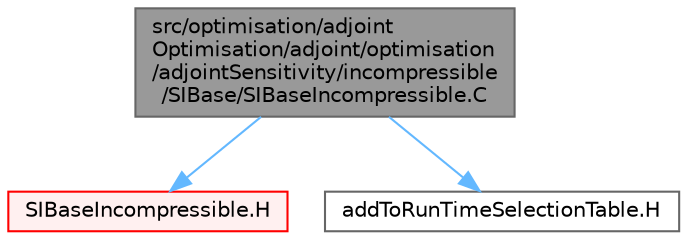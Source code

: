 digraph "src/optimisation/adjointOptimisation/adjoint/optimisation/adjointSensitivity/incompressible/SIBase/SIBaseIncompressible.C"
{
 // LATEX_PDF_SIZE
  bgcolor="transparent";
  edge [fontname=Helvetica,fontsize=10,labelfontname=Helvetica,labelfontsize=10];
  node [fontname=Helvetica,fontsize=10,shape=box,height=0.2,width=0.4];
  Node1 [id="Node000001",label="src/optimisation/adjoint\lOptimisation/adjoint/optimisation\l/adjointSensitivity/incompressible\l/SIBase/SIBaseIncompressible.C",height=0.2,width=0.4,color="gray40", fillcolor="grey60", style="filled", fontcolor="black",tooltip=" "];
  Node1 -> Node2 [id="edge1_Node000001_Node000002",color="steelblue1",style="solid",tooltip=" "];
  Node2 [id="Node000002",label="SIBaseIncompressible.H",height=0.2,width=0.4,color="red", fillcolor="#FFF0F0", style="filled",URL="$SIBaseIncompressible_8H.html",tooltip=" "];
  Node1 -> Node537 [id="edge2_Node000001_Node000537",color="steelblue1",style="solid",tooltip=" "];
  Node537 [id="Node000537",label="addToRunTimeSelectionTable.H",height=0.2,width=0.4,color="grey40", fillcolor="white", style="filled",URL="$addToRunTimeSelectionTable_8H.html",tooltip="Macros for easy insertion into run-time selection tables."];
}
